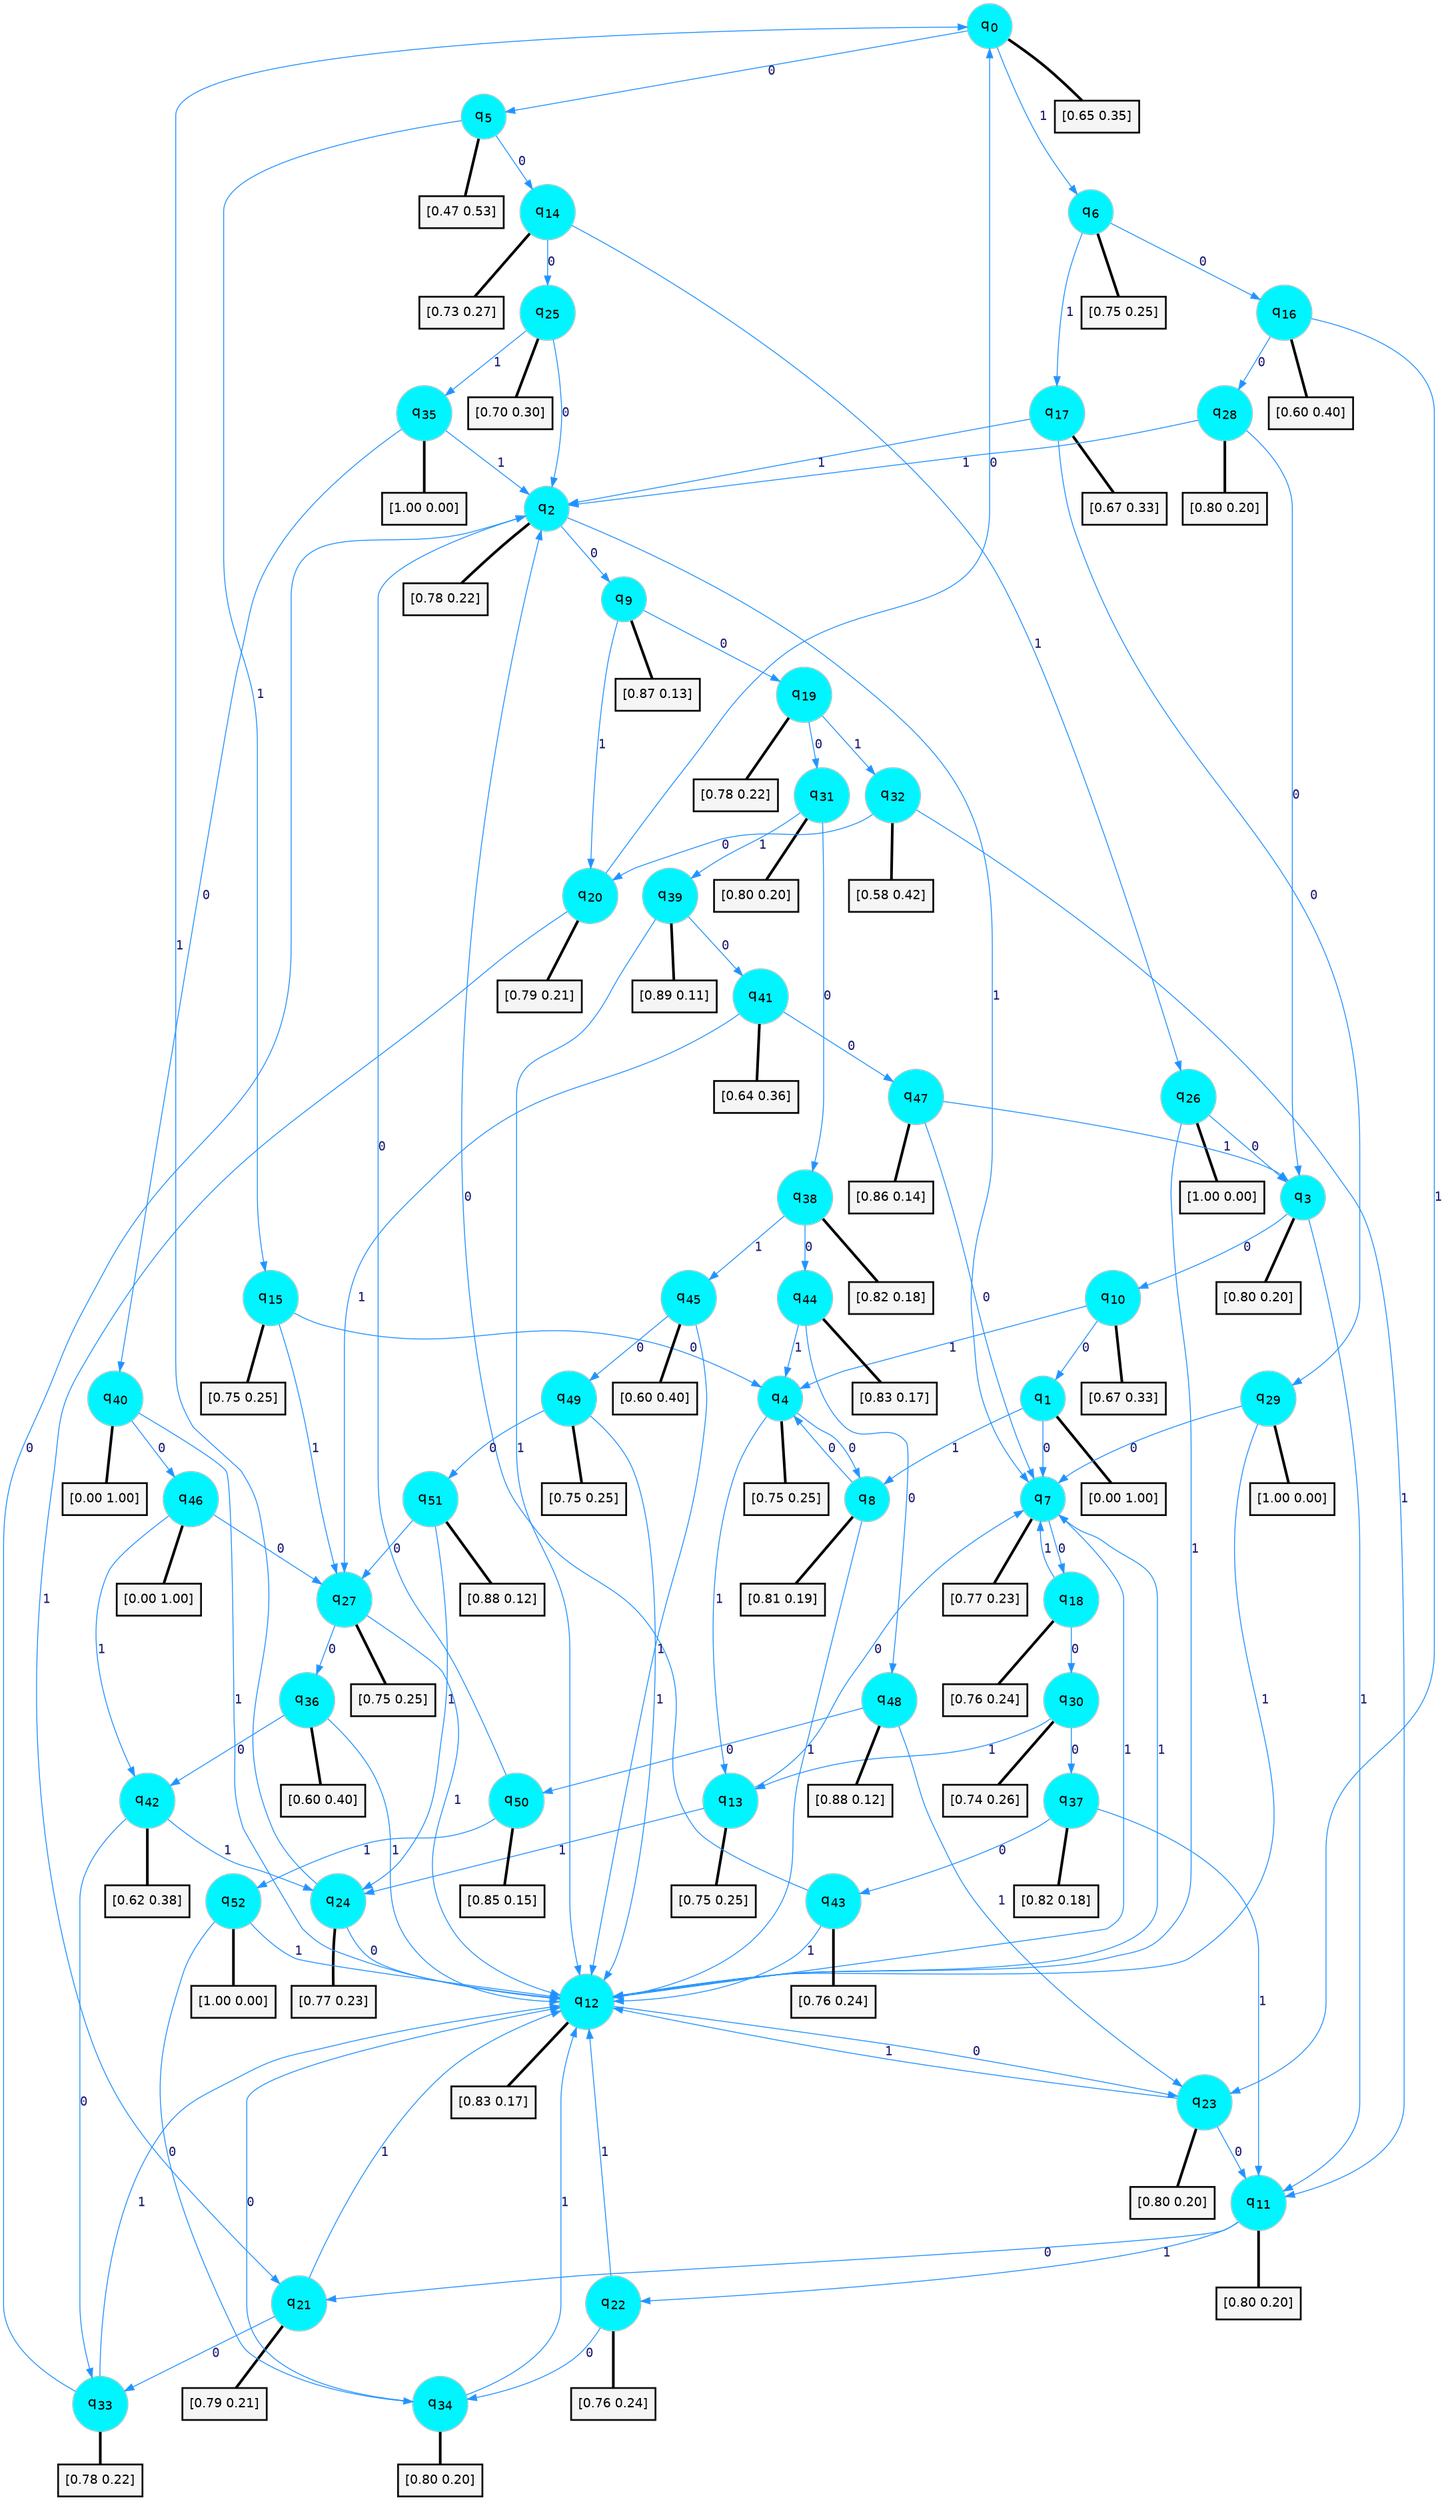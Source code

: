 digraph G {
graph [
bgcolor=transparent, dpi=300, rankdir=TD, size="40,25"];
node [
color=gray, fillcolor=turquoise1, fontcolor=black, fontname=Helvetica, fontsize=16, fontweight=bold, shape=circle, style=filled];
edge [
arrowsize=1, color=dodgerblue1, fontcolor=midnightblue, fontname=courier, fontweight=bold, penwidth=1, style=solid, weight=20];
0[label=<q<SUB>0</SUB>>];
1[label=<q<SUB>1</SUB>>];
2[label=<q<SUB>2</SUB>>];
3[label=<q<SUB>3</SUB>>];
4[label=<q<SUB>4</SUB>>];
5[label=<q<SUB>5</SUB>>];
6[label=<q<SUB>6</SUB>>];
7[label=<q<SUB>7</SUB>>];
8[label=<q<SUB>8</SUB>>];
9[label=<q<SUB>9</SUB>>];
10[label=<q<SUB>10</SUB>>];
11[label=<q<SUB>11</SUB>>];
12[label=<q<SUB>12</SUB>>];
13[label=<q<SUB>13</SUB>>];
14[label=<q<SUB>14</SUB>>];
15[label=<q<SUB>15</SUB>>];
16[label=<q<SUB>16</SUB>>];
17[label=<q<SUB>17</SUB>>];
18[label=<q<SUB>18</SUB>>];
19[label=<q<SUB>19</SUB>>];
20[label=<q<SUB>20</SUB>>];
21[label=<q<SUB>21</SUB>>];
22[label=<q<SUB>22</SUB>>];
23[label=<q<SUB>23</SUB>>];
24[label=<q<SUB>24</SUB>>];
25[label=<q<SUB>25</SUB>>];
26[label=<q<SUB>26</SUB>>];
27[label=<q<SUB>27</SUB>>];
28[label=<q<SUB>28</SUB>>];
29[label=<q<SUB>29</SUB>>];
30[label=<q<SUB>30</SUB>>];
31[label=<q<SUB>31</SUB>>];
32[label=<q<SUB>32</SUB>>];
33[label=<q<SUB>33</SUB>>];
34[label=<q<SUB>34</SUB>>];
35[label=<q<SUB>35</SUB>>];
36[label=<q<SUB>36</SUB>>];
37[label=<q<SUB>37</SUB>>];
38[label=<q<SUB>38</SUB>>];
39[label=<q<SUB>39</SUB>>];
40[label=<q<SUB>40</SUB>>];
41[label=<q<SUB>41</SUB>>];
42[label=<q<SUB>42</SUB>>];
43[label=<q<SUB>43</SUB>>];
44[label=<q<SUB>44</SUB>>];
45[label=<q<SUB>45</SUB>>];
46[label=<q<SUB>46</SUB>>];
47[label=<q<SUB>47</SUB>>];
48[label=<q<SUB>48</SUB>>];
49[label=<q<SUB>49</SUB>>];
50[label=<q<SUB>50</SUB>>];
51[label=<q<SUB>51</SUB>>];
52[label=<q<SUB>52</SUB>>];
53[label="[0.65 0.35]", shape=box,fontcolor=black, fontname=Helvetica, fontsize=14, penwidth=2, fillcolor=whitesmoke,color=black];
54[label="[0.00 1.00]", shape=box,fontcolor=black, fontname=Helvetica, fontsize=14, penwidth=2, fillcolor=whitesmoke,color=black];
55[label="[0.78 0.22]", shape=box,fontcolor=black, fontname=Helvetica, fontsize=14, penwidth=2, fillcolor=whitesmoke,color=black];
56[label="[0.80 0.20]", shape=box,fontcolor=black, fontname=Helvetica, fontsize=14, penwidth=2, fillcolor=whitesmoke,color=black];
57[label="[0.75 0.25]", shape=box,fontcolor=black, fontname=Helvetica, fontsize=14, penwidth=2, fillcolor=whitesmoke,color=black];
58[label="[0.47 0.53]", shape=box,fontcolor=black, fontname=Helvetica, fontsize=14, penwidth=2, fillcolor=whitesmoke,color=black];
59[label="[0.75 0.25]", shape=box,fontcolor=black, fontname=Helvetica, fontsize=14, penwidth=2, fillcolor=whitesmoke,color=black];
60[label="[0.77 0.23]", shape=box,fontcolor=black, fontname=Helvetica, fontsize=14, penwidth=2, fillcolor=whitesmoke,color=black];
61[label="[0.81 0.19]", shape=box,fontcolor=black, fontname=Helvetica, fontsize=14, penwidth=2, fillcolor=whitesmoke,color=black];
62[label="[0.87 0.13]", shape=box,fontcolor=black, fontname=Helvetica, fontsize=14, penwidth=2, fillcolor=whitesmoke,color=black];
63[label="[0.67 0.33]", shape=box,fontcolor=black, fontname=Helvetica, fontsize=14, penwidth=2, fillcolor=whitesmoke,color=black];
64[label="[0.80 0.20]", shape=box,fontcolor=black, fontname=Helvetica, fontsize=14, penwidth=2, fillcolor=whitesmoke,color=black];
65[label="[0.83 0.17]", shape=box,fontcolor=black, fontname=Helvetica, fontsize=14, penwidth=2, fillcolor=whitesmoke,color=black];
66[label="[0.75 0.25]", shape=box,fontcolor=black, fontname=Helvetica, fontsize=14, penwidth=2, fillcolor=whitesmoke,color=black];
67[label="[0.73 0.27]", shape=box,fontcolor=black, fontname=Helvetica, fontsize=14, penwidth=2, fillcolor=whitesmoke,color=black];
68[label="[0.75 0.25]", shape=box,fontcolor=black, fontname=Helvetica, fontsize=14, penwidth=2, fillcolor=whitesmoke,color=black];
69[label="[0.60 0.40]", shape=box,fontcolor=black, fontname=Helvetica, fontsize=14, penwidth=2, fillcolor=whitesmoke,color=black];
70[label="[0.67 0.33]", shape=box,fontcolor=black, fontname=Helvetica, fontsize=14, penwidth=2, fillcolor=whitesmoke,color=black];
71[label="[0.76 0.24]", shape=box,fontcolor=black, fontname=Helvetica, fontsize=14, penwidth=2, fillcolor=whitesmoke,color=black];
72[label="[0.78 0.22]", shape=box,fontcolor=black, fontname=Helvetica, fontsize=14, penwidth=2, fillcolor=whitesmoke,color=black];
73[label="[0.79 0.21]", shape=box,fontcolor=black, fontname=Helvetica, fontsize=14, penwidth=2, fillcolor=whitesmoke,color=black];
74[label="[0.79 0.21]", shape=box,fontcolor=black, fontname=Helvetica, fontsize=14, penwidth=2, fillcolor=whitesmoke,color=black];
75[label="[0.76 0.24]", shape=box,fontcolor=black, fontname=Helvetica, fontsize=14, penwidth=2, fillcolor=whitesmoke,color=black];
76[label="[0.80 0.20]", shape=box,fontcolor=black, fontname=Helvetica, fontsize=14, penwidth=2, fillcolor=whitesmoke,color=black];
77[label="[0.77 0.23]", shape=box,fontcolor=black, fontname=Helvetica, fontsize=14, penwidth=2, fillcolor=whitesmoke,color=black];
78[label="[0.70 0.30]", shape=box,fontcolor=black, fontname=Helvetica, fontsize=14, penwidth=2, fillcolor=whitesmoke,color=black];
79[label="[1.00 0.00]", shape=box,fontcolor=black, fontname=Helvetica, fontsize=14, penwidth=2, fillcolor=whitesmoke,color=black];
80[label="[0.75 0.25]", shape=box,fontcolor=black, fontname=Helvetica, fontsize=14, penwidth=2, fillcolor=whitesmoke,color=black];
81[label="[0.80 0.20]", shape=box,fontcolor=black, fontname=Helvetica, fontsize=14, penwidth=2, fillcolor=whitesmoke,color=black];
82[label="[1.00 0.00]", shape=box,fontcolor=black, fontname=Helvetica, fontsize=14, penwidth=2, fillcolor=whitesmoke,color=black];
83[label="[0.74 0.26]", shape=box,fontcolor=black, fontname=Helvetica, fontsize=14, penwidth=2, fillcolor=whitesmoke,color=black];
84[label="[0.80 0.20]", shape=box,fontcolor=black, fontname=Helvetica, fontsize=14, penwidth=2, fillcolor=whitesmoke,color=black];
85[label="[0.58 0.42]", shape=box,fontcolor=black, fontname=Helvetica, fontsize=14, penwidth=2, fillcolor=whitesmoke,color=black];
86[label="[0.78 0.22]", shape=box,fontcolor=black, fontname=Helvetica, fontsize=14, penwidth=2, fillcolor=whitesmoke,color=black];
87[label="[0.80 0.20]", shape=box,fontcolor=black, fontname=Helvetica, fontsize=14, penwidth=2, fillcolor=whitesmoke,color=black];
88[label="[1.00 0.00]", shape=box,fontcolor=black, fontname=Helvetica, fontsize=14, penwidth=2, fillcolor=whitesmoke,color=black];
89[label="[0.60 0.40]", shape=box,fontcolor=black, fontname=Helvetica, fontsize=14, penwidth=2, fillcolor=whitesmoke,color=black];
90[label="[0.82 0.18]", shape=box,fontcolor=black, fontname=Helvetica, fontsize=14, penwidth=2, fillcolor=whitesmoke,color=black];
91[label="[0.82 0.18]", shape=box,fontcolor=black, fontname=Helvetica, fontsize=14, penwidth=2, fillcolor=whitesmoke,color=black];
92[label="[0.89 0.11]", shape=box,fontcolor=black, fontname=Helvetica, fontsize=14, penwidth=2, fillcolor=whitesmoke,color=black];
93[label="[0.00 1.00]", shape=box,fontcolor=black, fontname=Helvetica, fontsize=14, penwidth=2, fillcolor=whitesmoke,color=black];
94[label="[0.64 0.36]", shape=box,fontcolor=black, fontname=Helvetica, fontsize=14, penwidth=2, fillcolor=whitesmoke,color=black];
95[label="[0.62 0.38]", shape=box,fontcolor=black, fontname=Helvetica, fontsize=14, penwidth=2, fillcolor=whitesmoke,color=black];
96[label="[0.76 0.24]", shape=box,fontcolor=black, fontname=Helvetica, fontsize=14, penwidth=2, fillcolor=whitesmoke,color=black];
97[label="[0.83 0.17]", shape=box,fontcolor=black, fontname=Helvetica, fontsize=14, penwidth=2, fillcolor=whitesmoke,color=black];
98[label="[0.60 0.40]", shape=box,fontcolor=black, fontname=Helvetica, fontsize=14, penwidth=2, fillcolor=whitesmoke,color=black];
99[label="[0.00 1.00]", shape=box,fontcolor=black, fontname=Helvetica, fontsize=14, penwidth=2, fillcolor=whitesmoke,color=black];
100[label="[0.86 0.14]", shape=box,fontcolor=black, fontname=Helvetica, fontsize=14, penwidth=2, fillcolor=whitesmoke,color=black];
101[label="[0.88 0.12]", shape=box,fontcolor=black, fontname=Helvetica, fontsize=14, penwidth=2, fillcolor=whitesmoke,color=black];
102[label="[0.75 0.25]", shape=box,fontcolor=black, fontname=Helvetica, fontsize=14, penwidth=2, fillcolor=whitesmoke,color=black];
103[label="[0.85 0.15]", shape=box,fontcolor=black, fontname=Helvetica, fontsize=14, penwidth=2, fillcolor=whitesmoke,color=black];
104[label="[0.88 0.12]", shape=box,fontcolor=black, fontname=Helvetica, fontsize=14, penwidth=2, fillcolor=whitesmoke,color=black];
105[label="[1.00 0.00]", shape=box,fontcolor=black, fontname=Helvetica, fontsize=14, penwidth=2, fillcolor=whitesmoke,color=black];
0->5 [label=0];
0->6 [label=1];
0->53 [arrowhead=none, penwidth=3,color=black];
1->7 [label=0];
1->8 [label=1];
1->54 [arrowhead=none, penwidth=3,color=black];
2->9 [label=0];
2->7 [label=1];
2->55 [arrowhead=none, penwidth=3,color=black];
3->10 [label=0];
3->11 [label=1];
3->56 [arrowhead=none, penwidth=3,color=black];
4->8 [label=0];
4->13 [label=1];
4->57 [arrowhead=none, penwidth=3,color=black];
5->14 [label=0];
5->15 [label=1];
5->58 [arrowhead=none, penwidth=3,color=black];
6->16 [label=0];
6->17 [label=1];
6->59 [arrowhead=none, penwidth=3,color=black];
7->18 [label=0];
7->12 [label=1];
7->60 [arrowhead=none, penwidth=3,color=black];
8->4 [label=0];
8->12 [label=1];
8->61 [arrowhead=none, penwidth=3,color=black];
9->19 [label=0];
9->20 [label=1];
9->62 [arrowhead=none, penwidth=3,color=black];
10->1 [label=0];
10->4 [label=1];
10->63 [arrowhead=none, penwidth=3,color=black];
11->21 [label=0];
11->22 [label=1];
11->64 [arrowhead=none, penwidth=3,color=black];
12->23 [label=0];
12->7 [label=1];
12->65 [arrowhead=none, penwidth=3,color=black];
13->7 [label=0];
13->24 [label=1];
13->66 [arrowhead=none, penwidth=3,color=black];
14->25 [label=0];
14->26 [label=1];
14->67 [arrowhead=none, penwidth=3,color=black];
15->4 [label=0];
15->27 [label=1];
15->68 [arrowhead=none, penwidth=3,color=black];
16->28 [label=0];
16->23 [label=1];
16->69 [arrowhead=none, penwidth=3,color=black];
17->29 [label=0];
17->2 [label=1];
17->70 [arrowhead=none, penwidth=3,color=black];
18->30 [label=0];
18->7 [label=1];
18->71 [arrowhead=none, penwidth=3,color=black];
19->31 [label=0];
19->32 [label=1];
19->72 [arrowhead=none, penwidth=3,color=black];
20->0 [label=0];
20->21 [label=1];
20->73 [arrowhead=none, penwidth=3,color=black];
21->33 [label=0];
21->12 [label=1];
21->74 [arrowhead=none, penwidth=3,color=black];
22->34 [label=0];
22->12 [label=1];
22->75 [arrowhead=none, penwidth=3,color=black];
23->11 [label=0];
23->12 [label=1];
23->76 [arrowhead=none, penwidth=3,color=black];
24->12 [label=0];
24->0 [label=1];
24->77 [arrowhead=none, penwidth=3,color=black];
25->2 [label=0];
25->35 [label=1];
25->78 [arrowhead=none, penwidth=3,color=black];
26->3 [label=0];
26->12 [label=1];
26->79 [arrowhead=none, penwidth=3,color=black];
27->36 [label=0];
27->12 [label=1];
27->80 [arrowhead=none, penwidth=3,color=black];
28->3 [label=0];
28->2 [label=1];
28->81 [arrowhead=none, penwidth=3,color=black];
29->7 [label=0];
29->12 [label=1];
29->82 [arrowhead=none, penwidth=3,color=black];
30->37 [label=0];
30->13 [label=1];
30->83 [arrowhead=none, penwidth=3,color=black];
31->38 [label=0];
31->39 [label=1];
31->84 [arrowhead=none, penwidth=3,color=black];
32->20 [label=0];
32->11 [label=1];
32->85 [arrowhead=none, penwidth=3,color=black];
33->2 [label=0];
33->12 [label=1];
33->86 [arrowhead=none, penwidth=3,color=black];
34->12 [label=0];
34->12 [label=1];
34->87 [arrowhead=none, penwidth=3,color=black];
35->40 [label=0];
35->2 [label=1];
35->88 [arrowhead=none, penwidth=3,color=black];
36->42 [label=0];
36->12 [label=1];
36->89 [arrowhead=none, penwidth=3,color=black];
37->43 [label=0];
37->11 [label=1];
37->90 [arrowhead=none, penwidth=3,color=black];
38->44 [label=0];
38->45 [label=1];
38->91 [arrowhead=none, penwidth=3,color=black];
39->41 [label=0];
39->12 [label=1];
39->92 [arrowhead=none, penwidth=3,color=black];
40->46 [label=0];
40->12 [label=1];
40->93 [arrowhead=none, penwidth=3,color=black];
41->47 [label=0];
41->27 [label=1];
41->94 [arrowhead=none, penwidth=3,color=black];
42->33 [label=0];
42->24 [label=1];
42->95 [arrowhead=none, penwidth=3,color=black];
43->2 [label=0];
43->12 [label=1];
43->96 [arrowhead=none, penwidth=3,color=black];
44->48 [label=0];
44->4 [label=1];
44->97 [arrowhead=none, penwidth=3,color=black];
45->49 [label=0];
45->12 [label=1];
45->98 [arrowhead=none, penwidth=3,color=black];
46->27 [label=0];
46->42 [label=1];
46->99 [arrowhead=none, penwidth=3,color=black];
47->7 [label=0];
47->3 [label=1];
47->100 [arrowhead=none, penwidth=3,color=black];
48->50 [label=0];
48->23 [label=1];
48->101 [arrowhead=none, penwidth=3,color=black];
49->51 [label=0];
49->12 [label=1];
49->102 [arrowhead=none, penwidth=3,color=black];
50->2 [label=0];
50->52 [label=1];
50->103 [arrowhead=none, penwidth=3,color=black];
51->27 [label=0];
51->24 [label=1];
51->104 [arrowhead=none, penwidth=3,color=black];
52->34 [label=0];
52->12 [label=1];
52->105 [arrowhead=none, penwidth=3,color=black];
}

